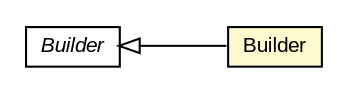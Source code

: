 #!/usr/local/bin/dot
#
# Class diagram 
# Generated by UMLGraph version R5_6-24-gf6e263 (http://www.umlgraph.org/)
#

digraph G {
	edge [fontname="arial",fontsize=10,labelfontname="arial",labelfontsize=10];
	node [fontname="arial",fontsize=10,shape=plaintext];
	nodesep=0.25;
	ranksep=0.5;
	rankdir=LR;
	// com.gwtplatform.dispatch.client.gin.AbstractDispatchAsyncModule.Builder
	c475493 [label=<<table title="com.gwtplatform.dispatch.client.gin.AbstractDispatchAsyncModule.Builder" border="0" cellborder="1" cellspacing="0" cellpadding="2" port="p" href="../../../client/gin/AbstractDispatchAsyncModule.Builder.html">
		<tr><td><table border="0" cellspacing="0" cellpadding="1">
<tr><td align="center" balign="center"><font face="arial italic"> Builder </font></td></tr>
		</table></td></tr>
		</table>>, URL="../../../client/gin/AbstractDispatchAsyncModule.Builder.html", fontname="arial", fontcolor="black", fontsize=10.0];
	// com.gwtplatform.dispatch.rpc.client.gin.RpcDispatchAsyncModule.Builder
	c475502 [label=<<table title="com.gwtplatform.dispatch.rpc.client.gin.RpcDispatchAsyncModule.Builder" border="0" cellborder="1" cellspacing="0" cellpadding="2" port="p" bgcolor="lemonChiffon" href="./RpcDispatchAsyncModule.Builder.html">
		<tr><td><table border="0" cellspacing="0" cellpadding="1">
<tr><td align="center" balign="center"> Builder </td></tr>
		</table></td></tr>
		</table>>, URL="./RpcDispatchAsyncModule.Builder.html", fontname="arial", fontcolor="black", fontsize=10.0];
	//com.gwtplatform.dispatch.rpc.client.gin.RpcDispatchAsyncModule.Builder extends com.gwtplatform.dispatch.client.gin.AbstractDispatchAsyncModule.Builder
	c475493:p -> c475502:p [dir=back,arrowtail=empty];
}

